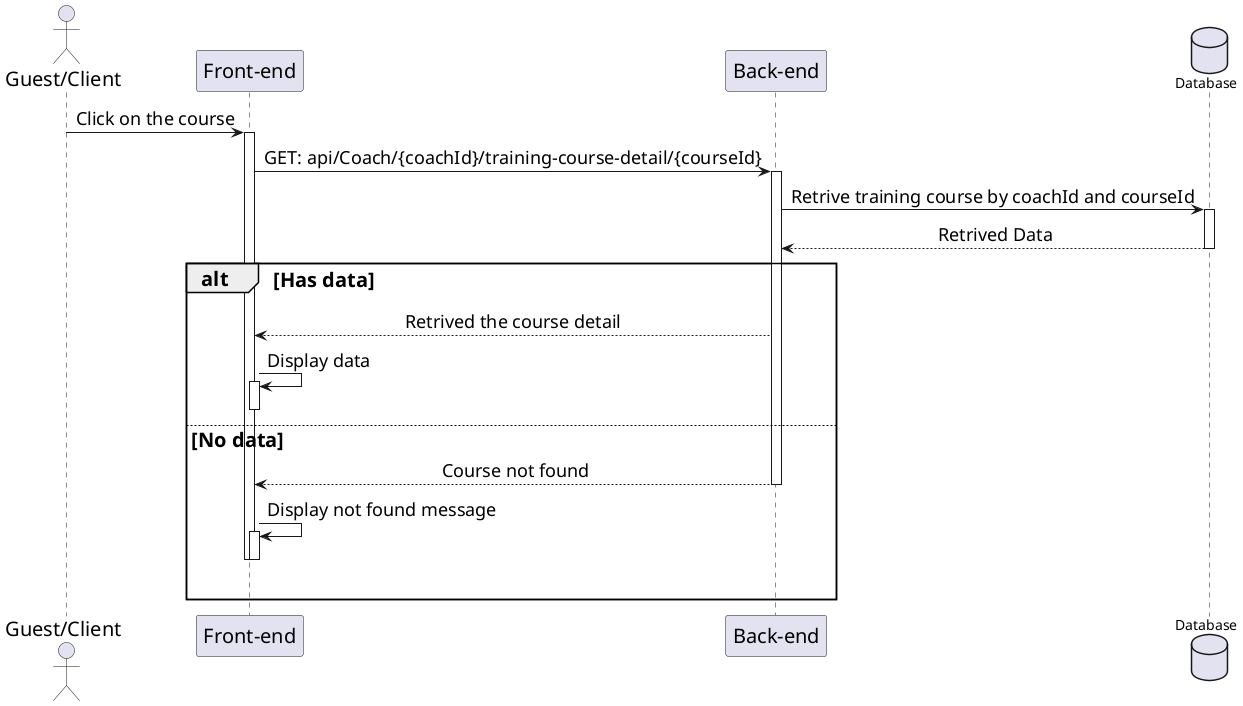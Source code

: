 @startuml ViewTraniningCourseDetail
skinparam sequenceMessageAlign center
skinparam sequenceGroupFontSize 20
skinparam sequenceGroupHeaderFontSize 20
skinparam sequence {
    ParticipantFontSize 20
    ActorFontSize 20
    DatabaseFontSize 20
    ArrowFontSize 18
} 
actor "Guest/Client" as user
participant "Front-end" as client
participant "Back-end" as server 
database "Database" as db


user -> client++ : Click on the course 
client -> server++ : GET: api/Coach/{coachId}/training-course-detail/{courseId}
server -> db++ : Retrive training course by coachId and courseId
db --> server : Retrived Data
deactivate

alt Has data
    server --> client : Retrived the course detail

    client -> client++ : Display data
    deactivate

else No data
    server --> client : Course not found
    deactivate
    client -> client++ : Display not found message 
    deactivate
    deactivate
    |||
end 
@enduml